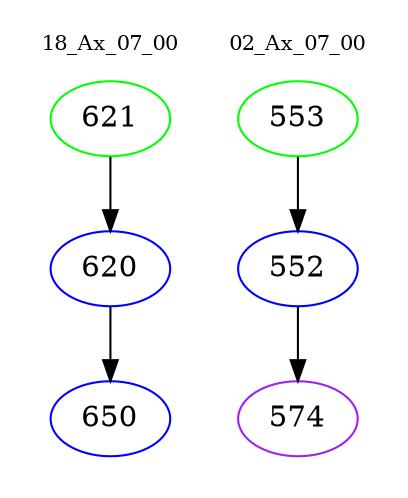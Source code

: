 digraph{
subgraph cluster_0 {
color = white
label = "18_Ax_07_00";
fontsize=10;
T0_621 [label="621", color="green"]
T0_621 -> T0_620 [color="black"]
T0_620 [label="620", color="blue"]
T0_620 -> T0_650 [color="black"]
T0_650 [label="650", color="blue"]
}
subgraph cluster_1 {
color = white
label = "02_Ax_07_00";
fontsize=10;
T1_553 [label="553", color="green"]
T1_553 -> T1_552 [color="black"]
T1_552 [label="552", color="blue"]
T1_552 -> T1_574 [color="black"]
T1_574 [label="574", color="purple"]
}
}
